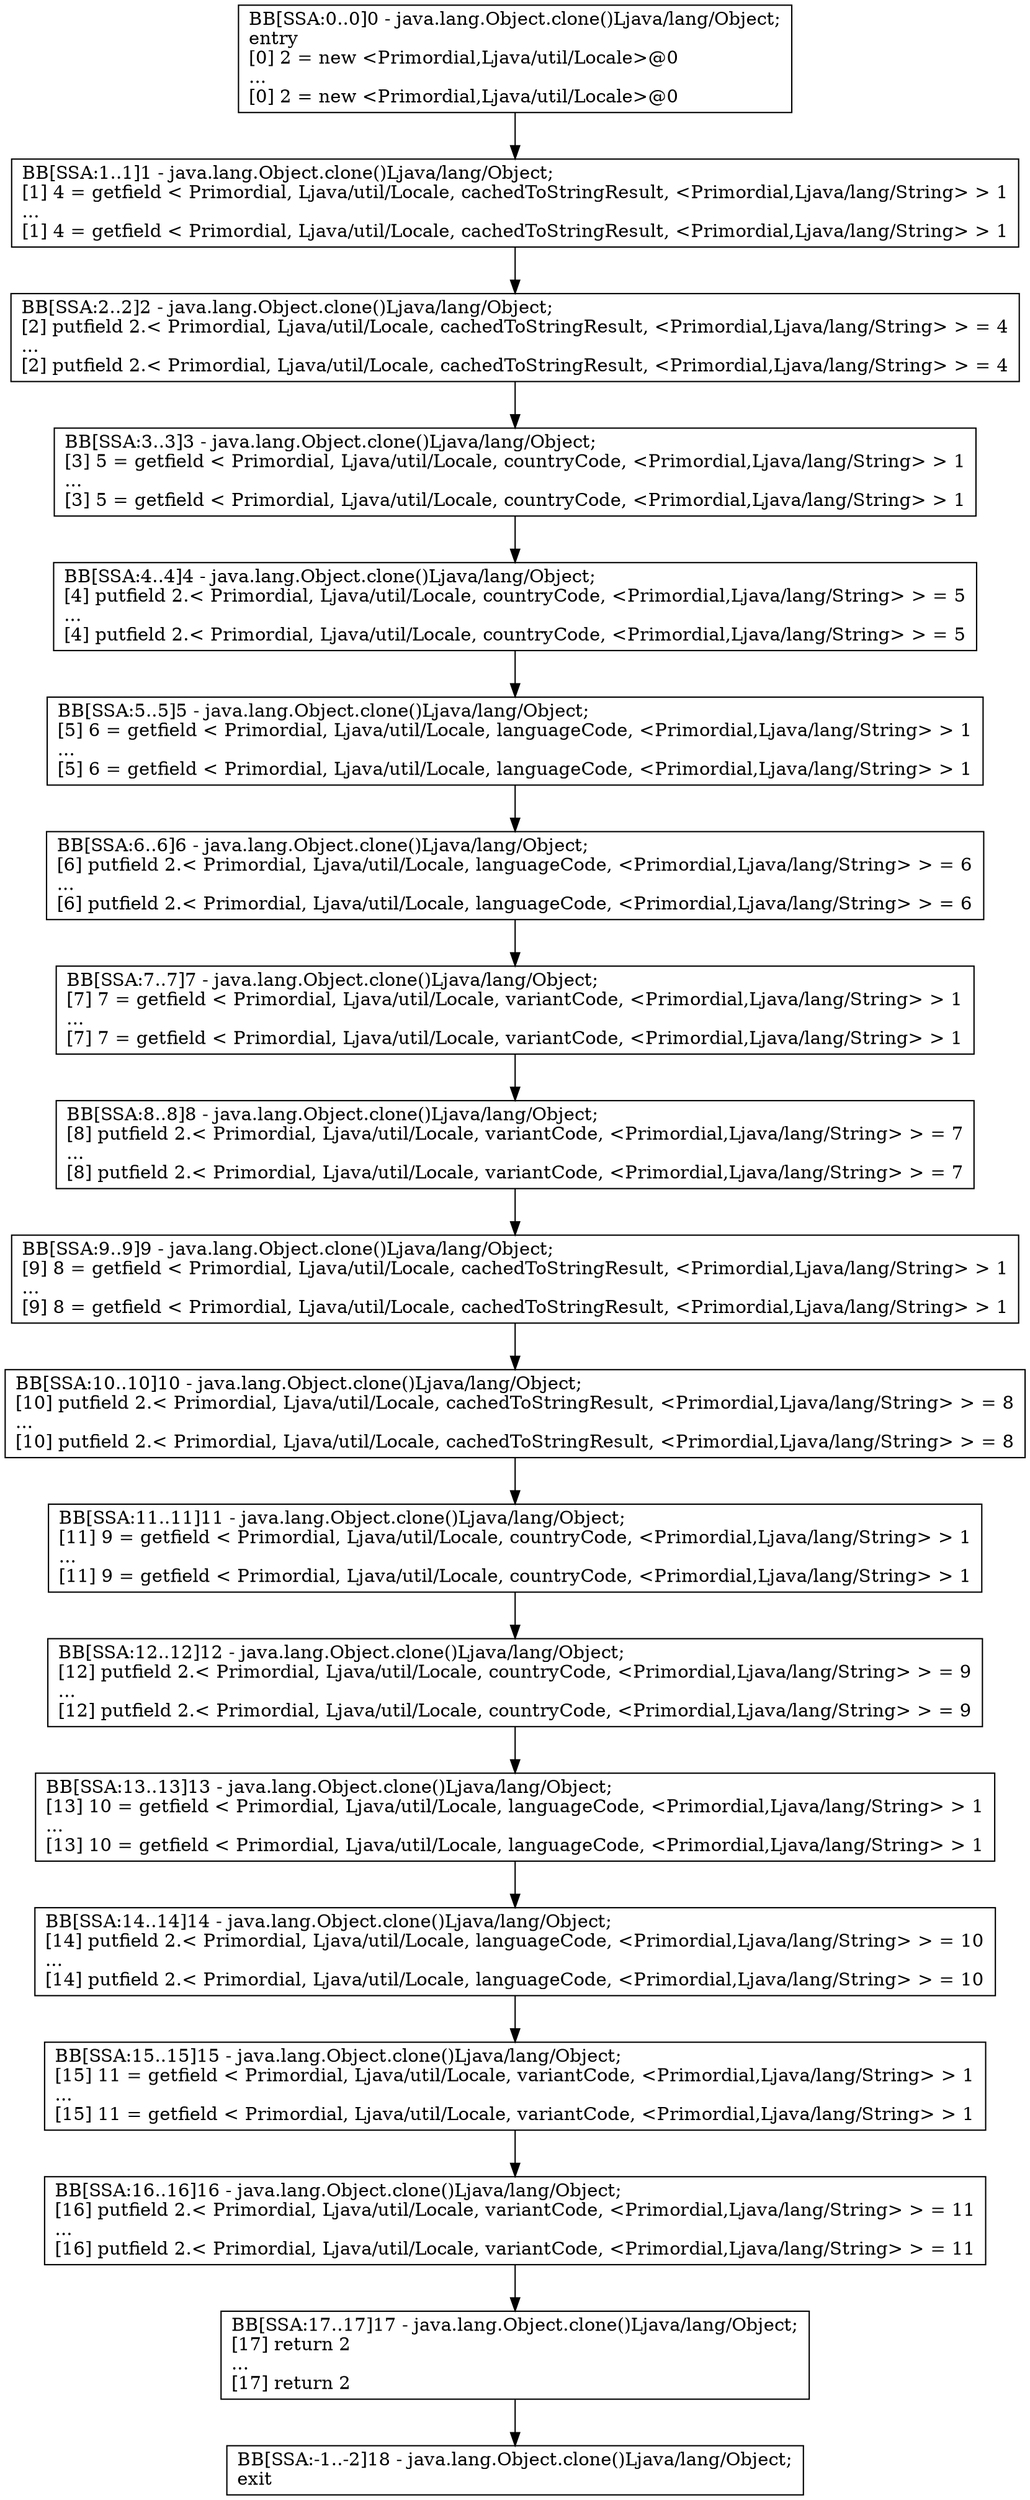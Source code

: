 digraph{
16 [label="BB[SSA:15..15]15 - java.lang.Object.clone()Ljava/lang/Object;\l[15] 11 = getfield < Primordial, Ljava/util/Locale, variantCode, <Primordial,Ljava/lang/String> > 1\l...\l[15] 11 = getfield < Primordial, Ljava/util/Locale, variantCode, <Primordial,Ljava/lang/String> > 1\l", shape=box, color=black]
15 [label="BB[SSA:14..14]14 - java.lang.Object.clone()Ljava/lang/Object;\l[14] putfield 2.< Primordial, Ljava/util/Locale, languageCode, <Primordial,Ljava/lang/String> > = 10\l...\l[14] putfield 2.< Primordial, Ljava/util/Locale, languageCode, <Primordial,Ljava/lang/String> > = 10\l", shape=box, color=black]
18 [label="BB[SSA:17..17]17 - java.lang.Object.clone()Ljava/lang/Object;\l[17] return 2\l...\l[17] return 2\l", shape=box, color=black]
9 [label="BB[SSA:8..8]8 - java.lang.Object.clone()Ljava/lang/Object;\l[8] putfield 2.< Primordial, Ljava/util/Locale, variantCode, <Primordial,Ljava/lang/String> > = 7\l...\l[8] putfield 2.< Primordial, Ljava/util/Locale, variantCode, <Primordial,Ljava/lang/String> > = 7\l", shape=box, color=black]
11 [label="BB[SSA:10..10]10 - java.lang.Object.clone()Ljava/lang/Object;\l[10] putfield 2.< Primordial, Ljava/util/Locale, cachedToStringResult, <Primordial,Ljava/lang/String> > = 8\l...\l[10] putfield 2.< Primordial, Ljava/util/Locale, cachedToStringResult, <Primordial,Ljava/lang/String> > = 8\l", shape=box, color=black]
2 [label="BB[SSA:1..1]1 - java.lang.Object.clone()Ljava/lang/Object;\l[1] 4 = getfield < Primordial, Ljava/util/Locale, cachedToStringResult, <Primordial,Ljava/lang/String> > 1\l...\l[1] 4 = getfield < Primordial, Ljava/util/Locale, cachedToStringResult, <Primordial,Ljava/lang/String> > 1\l", shape=box, color=black]
7 [label="BB[SSA:6..6]6 - java.lang.Object.clone()Ljava/lang/Object;\l[6] putfield 2.< Primordial, Ljava/util/Locale, languageCode, <Primordial,Ljava/lang/String> > = 6\l...\l[6] putfield 2.< Primordial, Ljava/util/Locale, languageCode, <Primordial,Ljava/lang/String> > = 6\l", shape=box, color=black]
14 [label="BB[SSA:13..13]13 - java.lang.Object.clone()Ljava/lang/Object;\l[13] 10 = getfield < Primordial, Ljava/util/Locale, languageCode, <Primordial,Ljava/lang/String> > 1\l...\l[13] 10 = getfield < Primordial, Ljava/util/Locale, languageCode, <Primordial,Ljava/lang/String> > 1\l", shape=box, color=black]
6 [label="BB[SSA:5..5]5 - java.lang.Object.clone()Ljava/lang/Object;\l[5] 6 = getfield < Primordial, Ljava/util/Locale, languageCode, <Primordial,Ljava/lang/String> > 1\l...\l[5] 6 = getfield < Primordial, Ljava/util/Locale, languageCode, <Primordial,Ljava/lang/String> > 1\l", shape=box, color=black]
4 [label="BB[SSA:3..3]3 - java.lang.Object.clone()Ljava/lang/Object;\l[3] 5 = getfield < Primordial, Ljava/util/Locale, countryCode, <Primordial,Ljava/lang/String> > 1\l...\l[3] 5 = getfield < Primordial, Ljava/util/Locale, countryCode, <Primordial,Ljava/lang/String> > 1\l", shape=box, color=black]
3 [label="BB[SSA:2..2]2 - java.lang.Object.clone()Ljava/lang/Object;\l[2] putfield 2.< Primordial, Ljava/util/Locale, cachedToStringResult, <Primordial,Ljava/lang/String> > = 4\l...\l[2] putfield 2.< Primordial, Ljava/util/Locale, cachedToStringResult, <Primordial,Ljava/lang/String> > = 4\l", shape=box, color=black]
5 [label="BB[SSA:4..4]4 - java.lang.Object.clone()Ljava/lang/Object;\l[4] putfield 2.< Primordial, Ljava/util/Locale, countryCode, <Primordial,Ljava/lang/String> > = 5\l...\l[4] putfield 2.< Primordial, Ljava/util/Locale, countryCode, <Primordial,Ljava/lang/String> > = 5\l", shape=box, color=black]
8 [label="BB[SSA:7..7]7 - java.lang.Object.clone()Ljava/lang/Object;\l[7] 7 = getfield < Primordial, Ljava/util/Locale, variantCode, <Primordial,Ljava/lang/String> > 1\l...\l[7] 7 = getfield < Primordial, Ljava/util/Locale, variantCode, <Primordial,Ljava/lang/String> > 1\l", shape=box, color=black]
13 [label="BB[SSA:12..12]12 - java.lang.Object.clone()Ljava/lang/Object;\l[12] putfield 2.< Primordial, Ljava/util/Locale, countryCode, <Primordial,Ljava/lang/String> > = 9\l...\l[12] putfield 2.< Primordial, Ljava/util/Locale, countryCode, <Primordial,Ljava/lang/String> > = 9\l", shape=box, color=black]
1 [label="BB[SSA:0..0]0 - java.lang.Object.clone()Ljava/lang/Object;\lentry\l[0] 2 = new <Primordial,Ljava/util/Locale>@0\l...\l[0] 2 = new <Primordial,Ljava/util/Locale>@0\l", shape=box, color=black]
12 [label="BB[SSA:11..11]11 - java.lang.Object.clone()Ljava/lang/Object;\l[11] 9 = getfield < Primordial, Ljava/util/Locale, countryCode, <Primordial,Ljava/lang/String> > 1\l...\l[11] 9 = getfield < Primordial, Ljava/util/Locale, countryCode, <Primordial,Ljava/lang/String> > 1\l", shape=box, color=black]
10 [label="BB[SSA:9..9]9 - java.lang.Object.clone()Ljava/lang/Object;\l[9] 8 = getfield < Primordial, Ljava/util/Locale, cachedToStringResult, <Primordial,Ljava/lang/String> > 1\l...\l[9] 8 = getfield < Primordial, Ljava/util/Locale, cachedToStringResult, <Primordial,Ljava/lang/String> > 1\l", shape=box, color=black]
17 [label="BB[SSA:16..16]16 - java.lang.Object.clone()Ljava/lang/Object;\l[16] putfield 2.< Primordial, Ljava/util/Locale, variantCode, <Primordial,Ljava/lang/String> > = 11\l...\l[16] putfield 2.< Primordial, Ljava/util/Locale, variantCode, <Primordial,Ljava/lang/String> > = 11\l", shape=box, color=black]
19 [label="BB[SSA:-1..-2]18 - java.lang.Object.clone()Ljava/lang/Object;\lexit\l", shape=box, color=black]
1 -> 2
2 -> 3
3 -> 4
4 -> 5
5 -> 6
6 -> 7
7 -> 8
8 -> 9
9 -> 10
10 -> 11
11 -> 12
12 -> 13
13 -> 14
14 -> 15
15 -> 16
16 -> 17
17 -> 18
18 -> 19
}